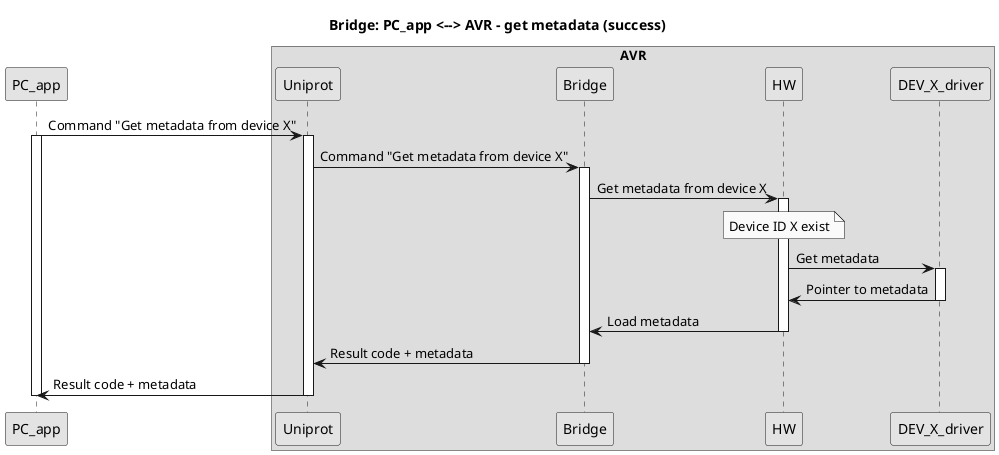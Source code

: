 @startuml

skinparam monochrome true

 title Bridge: PC_app <--> AVR - get metadata (success)

participant PC_app 
box "AVR"
    participant Uniprot
    participant Bridge
    participant HW
    participant DEV_X_driver
end box




PC_app -> Uniprot: Command "Get metadata from device X"
activate PC_app

activate Uniprot
Uniprot -> Bridge: Command "Get metadata from device X"
activate Bridge

Bridge -> HW: Get metadata from device X
activate HW
note over HW: Device ID X exist


HW -> DEV_X_driver: Get metadata
activate DEV_X_driver

DEV_X_driver -> HW: Pointer to metadata
deactivate DEV_X_driver

HW -> Bridge: Load metadata
deactivate HW
Bridge -> Uniprot: Result code + metadata
deactivate Bridge

Uniprot -> PC_app: Result code + metadata
deactivate Uniprot

deactivate PC_app
@enduml
